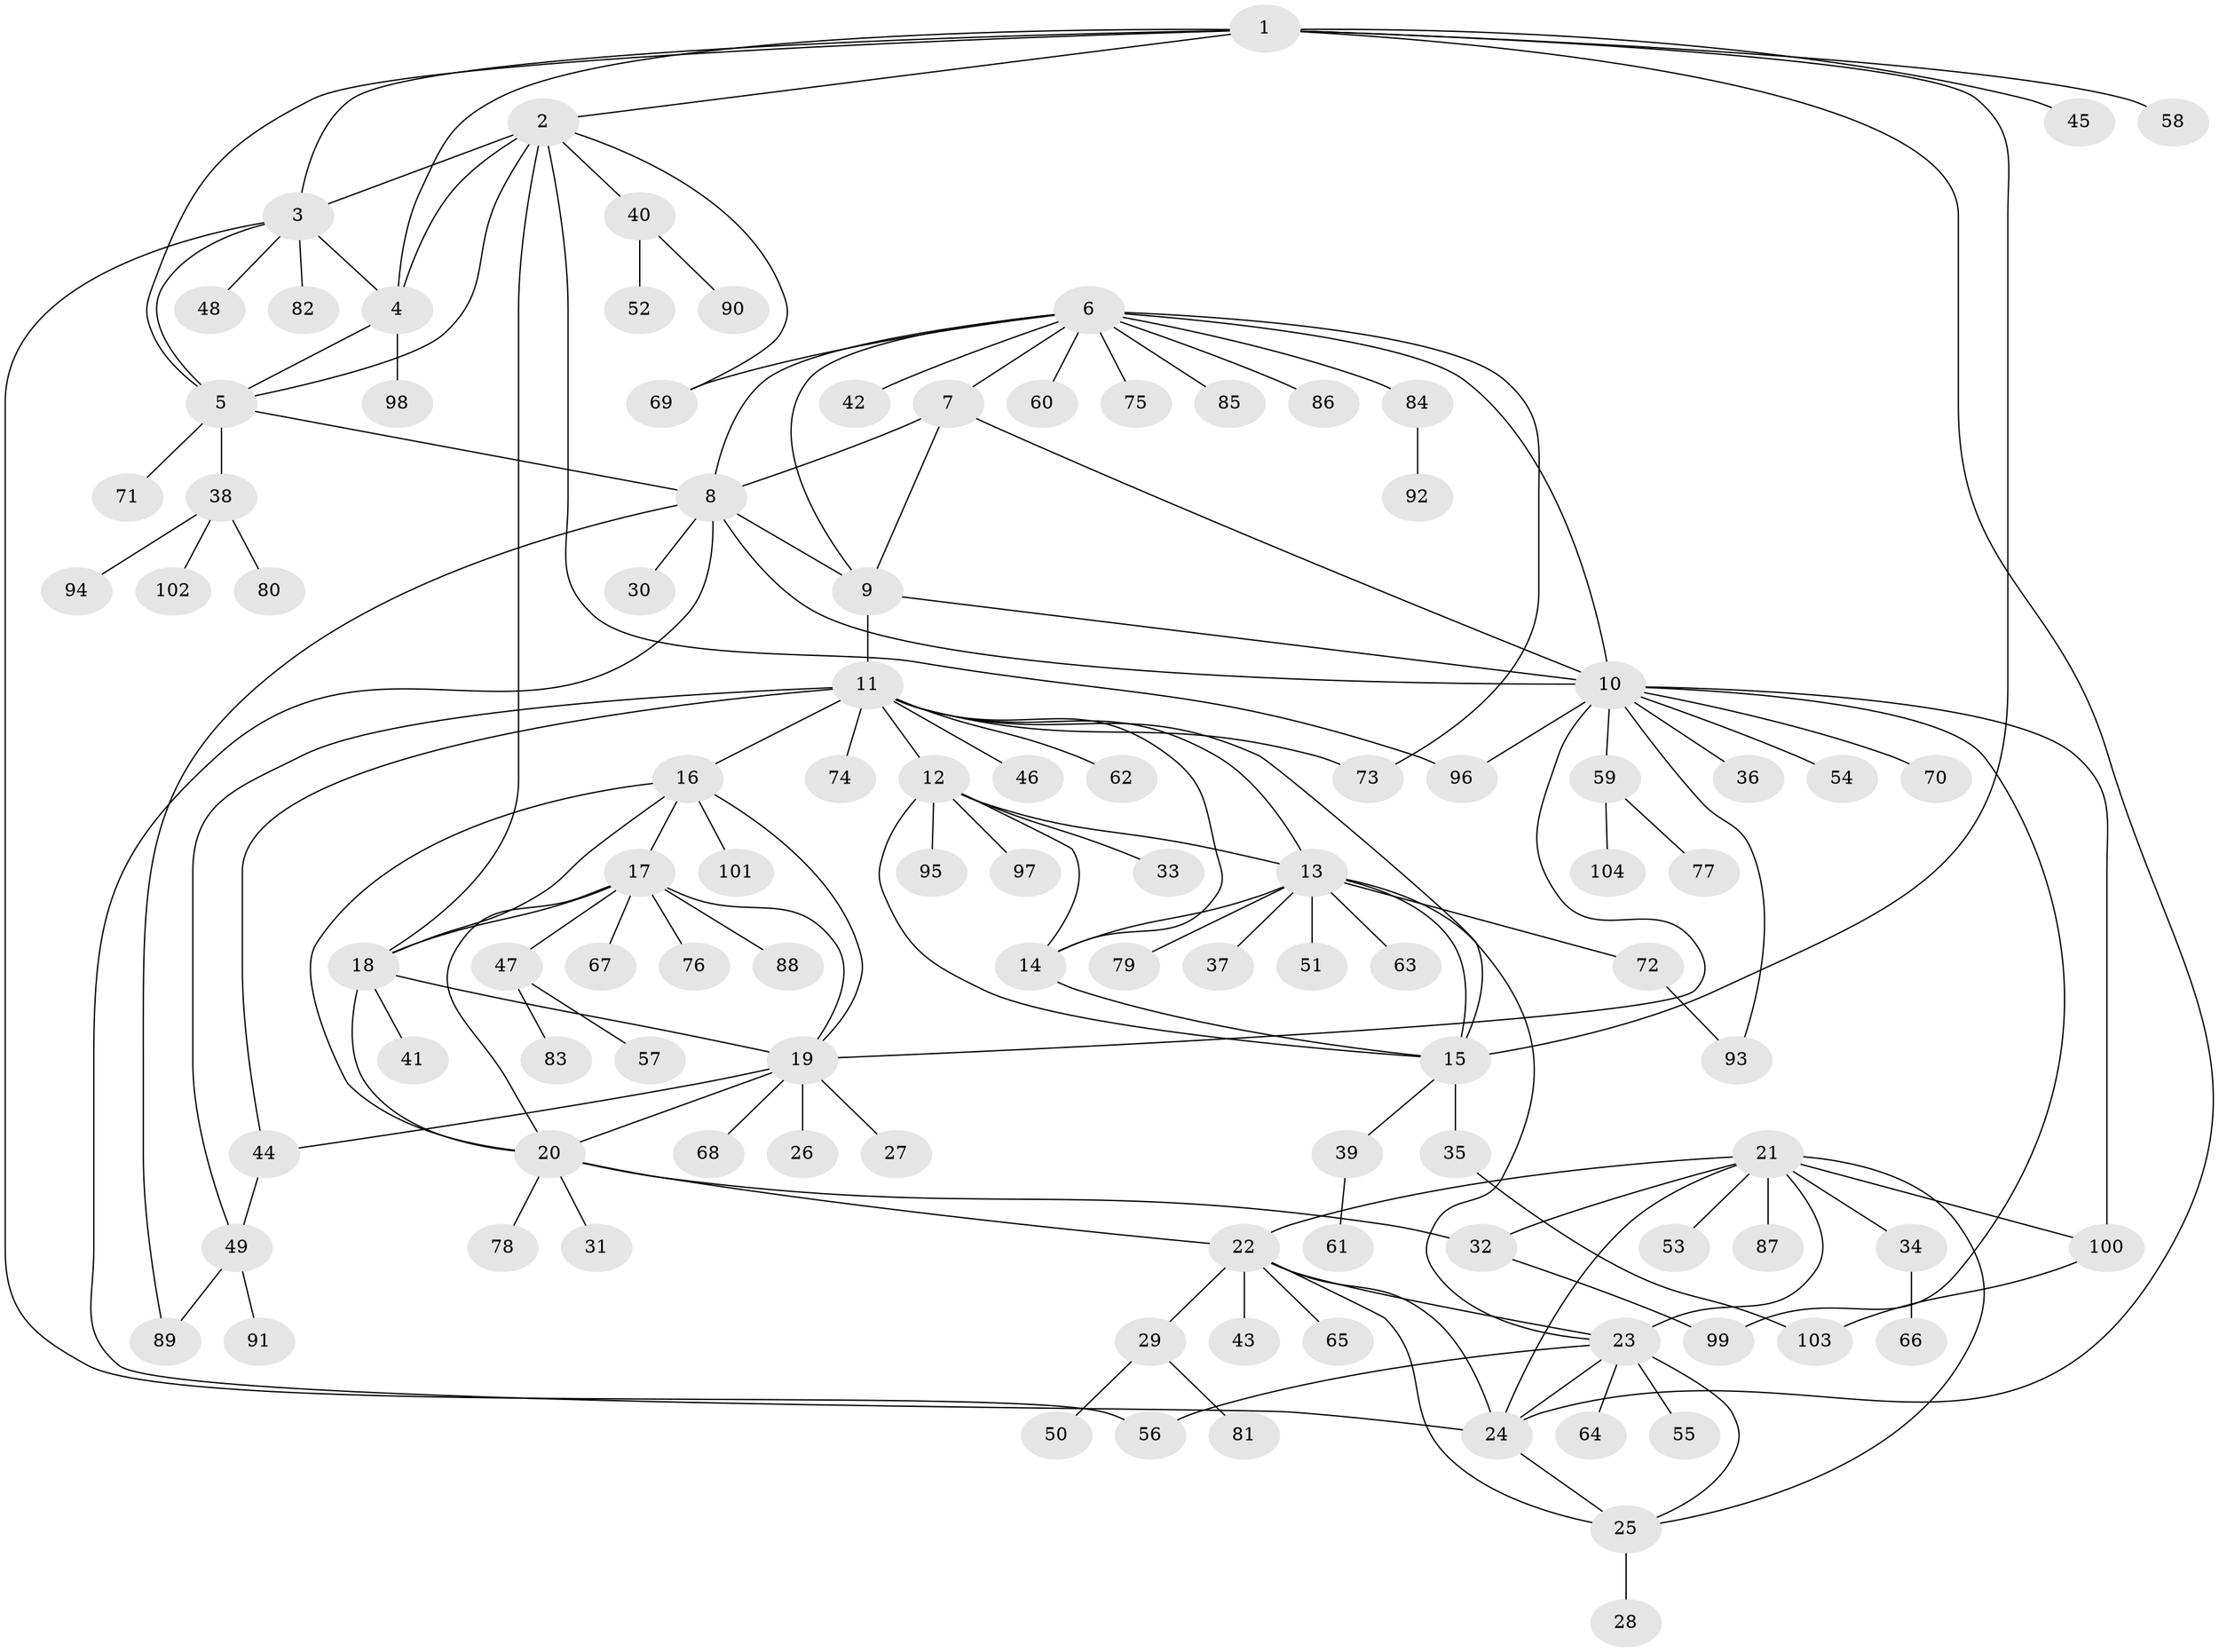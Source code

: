 // coarse degree distribution, {7: 0.024390243902439025, 9: 0.024390243902439025, 11: 0.024390243902439025, 12: 0.012195121951219513, 4: 0.012195121951219513, 5: 0.036585365853658534, 13: 0.012195121951219513, 14: 0.012195121951219513, 8: 0.024390243902439025, 3: 0.07317073170731707, 6: 0.036585365853658534, 1: 0.5853658536585366, 2: 0.12195121951219512}
// Generated by graph-tools (version 1.1) at 2025/42/03/06/25 10:42:14]
// undirected, 104 vertices, 151 edges
graph export_dot {
graph [start="1"]
  node [color=gray90,style=filled];
  1;
  2;
  3;
  4;
  5;
  6;
  7;
  8;
  9;
  10;
  11;
  12;
  13;
  14;
  15;
  16;
  17;
  18;
  19;
  20;
  21;
  22;
  23;
  24;
  25;
  26;
  27;
  28;
  29;
  30;
  31;
  32;
  33;
  34;
  35;
  36;
  37;
  38;
  39;
  40;
  41;
  42;
  43;
  44;
  45;
  46;
  47;
  48;
  49;
  50;
  51;
  52;
  53;
  54;
  55;
  56;
  57;
  58;
  59;
  60;
  61;
  62;
  63;
  64;
  65;
  66;
  67;
  68;
  69;
  70;
  71;
  72;
  73;
  74;
  75;
  76;
  77;
  78;
  79;
  80;
  81;
  82;
  83;
  84;
  85;
  86;
  87;
  88;
  89;
  90;
  91;
  92;
  93;
  94;
  95;
  96;
  97;
  98;
  99;
  100;
  101;
  102;
  103;
  104;
  1 -- 2;
  1 -- 3;
  1 -- 4;
  1 -- 5;
  1 -- 15;
  1 -- 24;
  1 -- 45;
  1 -- 58;
  2 -- 3;
  2 -- 4;
  2 -- 5;
  2 -- 18;
  2 -- 40;
  2 -- 69;
  2 -- 96;
  3 -- 4;
  3 -- 5;
  3 -- 48;
  3 -- 56;
  3 -- 82;
  4 -- 5;
  4 -- 98;
  5 -- 8;
  5 -- 38;
  5 -- 71;
  6 -- 7;
  6 -- 8;
  6 -- 9;
  6 -- 10;
  6 -- 42;
  6 -- 60;
  6 -- 69;
  6 -- 73;
  6 -- 75;
  6 -- 84;
  6 -- 85;
  6 -- 86;
  7 -- 8;
  7 -- 9;
  7 -- 10;
  8 -- 9;
  8 -- 10;
  8 -- 24;
  8 -- 30;
  8 -- 89;
  9 -- 10;
  9 -- 11;
  10 -- 19;
  10 -- 36;
  10 -- 54;
  10 -- 59;
  10 -- 70;
  10 -- 93;
  10 -- 96;
  10 -- 99;
  10 -- 100;
  11 -- 12;
  11 -- 13;
  11 -- 14;
  11 -- 15;
  11 -- 16;
  11 -- 44;
  11 -- 46;
  11 -- 49;
  11 -- 62;
  11 -- 73;
  11 -- 74;
  12 -- 13;
  12 -- 14;
  12 -- 15;
  12 -- 33;
  12 -- 95;
  12 -- 97;
  13 -- 14;
  13 -- 15;
  13 -- 23;
  13 -- 37;
  13 -- 51;
  13 -- 63;
  13 -- 72;
  13 -- 79;
  14 -- 15;
  15 -- 35;
  15 -- 39;
  16 -- 17;
  16 -- 18;
  16 -- 19;
  16 -- 20;
  16 -- 101;
  17 -- 18;
  17 -- 19;
  17 -- 20;
  17 -- 47;
  17 -- 67;
  17 -- 76;
  17 -- 88;
  18 -- 19;
  18 -- 20;
  18 -- 41;
  19 -- 20;
  19 -- 26;
  19 -- 27;
  19 -- 44;
  19 -- 68;
  20 -- 22;
  20 -- 31;
  20 -- 32;
  20 -- 78;
  21 -- 22;
  21 -- 23;
  21 -- 24;
  21 -- 25;
  21 -- 32;
  21 -- 34;
  21 -- 53;
  21 -- 87;
  21 -- 100;
  22 -- 23;
  22 -- 24;
  22 -- 25;
  22 -- 29;
  22 -- 43;
  22 -- 65;
  23 -- 24;
  23 -- 25;
  23 -- 55;
  23 -- 56;
  23 -- 64;
  24 -- 25;
  25 -- 28;
  29 -- 50;
  29 -- 81;
  32 -- 99;
  34 -- 66;
  35 -- 103;
  38 -- 80;
  38 -- 94;
  38 -- 102;
  39 -- 61;
  40 -- 52;
  40 -- 90;
  44 -- 49;
  47 -- 57;
  47 -- 83;
  49 -- 89;
  49 -- 91;
  59 -- 77;
  59 -- 104;
  72 -- 93;
  84 -- 92;
  100 -- 103;
}
